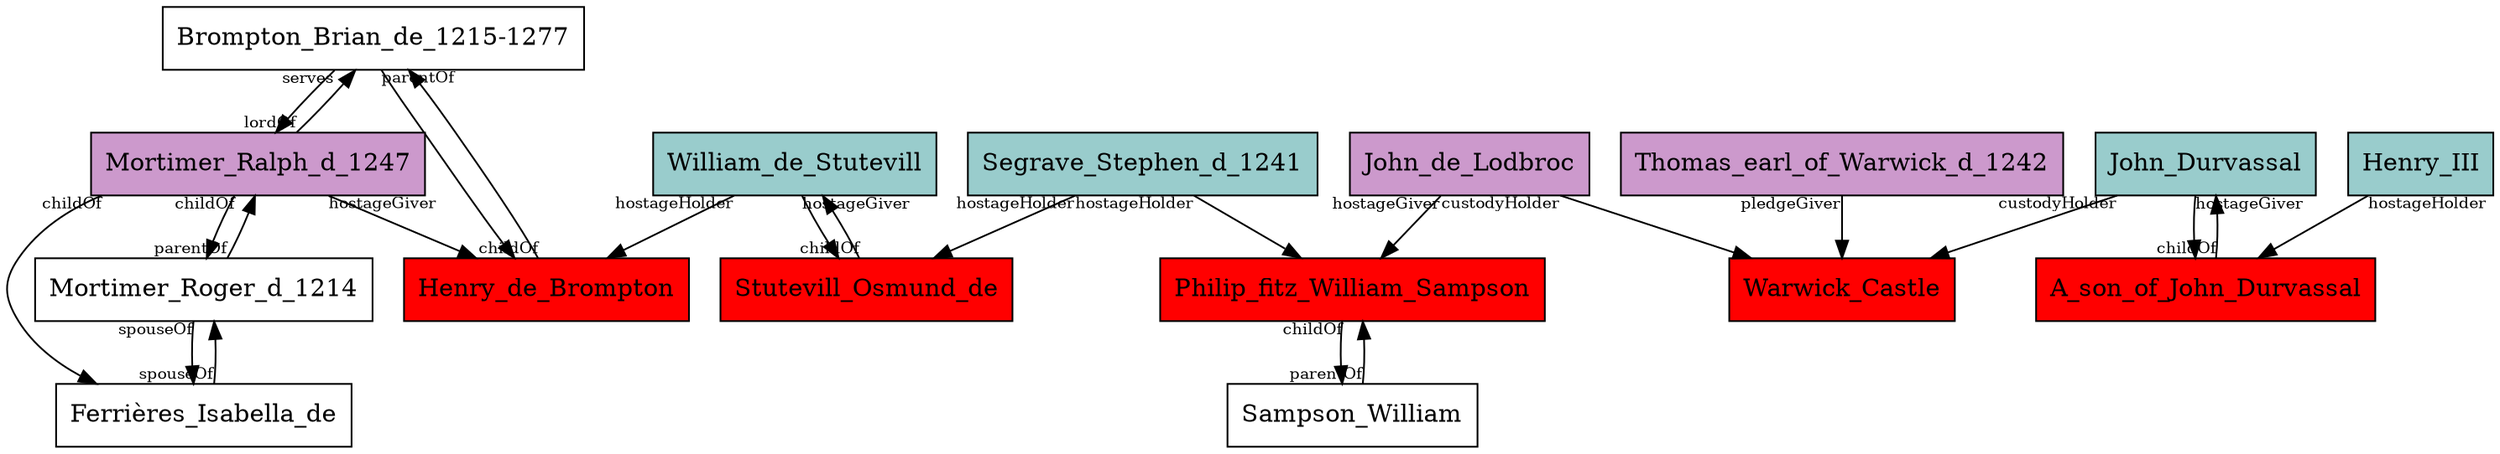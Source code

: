 strict digraph testgraph {
	graph [rankdir=TB];
	node [label="\N", shape=box];
	graph [bb="0,0,1240,252"];
	"Brompton_Brian_de_1215-1277" [label="Brompton_Brian_de_1215-1277", pos="184,234", width="2.83", height="0.50"];
	Henry_de_Brompton [label=Henry_de_Brompton, style=filled, fillcolor=red, focus=True, pos="269,90", width="1.92", height="0.50"];
	Mortimer_Ralph_d_1247 [label=Mortimer_Ralph_d_1247, style=filled, fillcolor="#cc99cc", rdfprop=hostageGiver, pos="112,162", width="2.25", height="0.50"];
	Stutevill_Osmund_de [label=Stutevill_Osmund_de, style=filled, fillcolor=red, pos="425,90", width="1.92", height="0.50"];
	William_de_Stutevill [label=William_de_Stutevill, style=filled, fillcolor="#99cccc", rdfprop=hostageGiver, pos="399,162", width="1.86", height="0.50"];
	Segrave_Stephen_d_1241 [label=Segrave_Stephen_d_1241, style=filled, fillcolor="#99cccc", rdfprop=hostageHolder, pos="567,162", width="2.31", height="0.50"];
	Philip_fitz_William_Sampson [label=Philip_fitz_William_Sampson, style=filled, fillcolor=red, pos="627,90", width="2.56", height="0.50"];
	Sampson_William [label=Sampson_William, pos="627,18", width="1.67", height="0.50"];
	Warwick_Castle [label=Warwick_Castle, style=filled, fillcolor=red, focus=True, pos="917,90", width="1.53", height="0.50"];
	Thomas_earl_of_Warwick_d_1242 [label=Thomas_earl_of_Warwick_d_1242, style=filled, fillcolor="#cc99cc", rdfprop=pledgeGiver, pos="917,162", width="3.03", height="0.50"];
	John_de_Lodbroc [label=John_de_Lodbroc, style=filled, fillcolor="#cc99cc", rdfprop=custodyHolder, pos="729,162", width="1.69", height="0.50"];
	John_Durvassal [label=John_Durvassal, style=filled, fillcolor="#99cccc", rdfprop=custodyHolder, pos="1097,162", width="1.47", height="0.50"];
	Ferrières_Isabella_de [label=Ferrières_Isabella_de, pos="99,18", width="1.92", height="0.50"];
	Mortimer_Roger_d_1214 [label=Mortimer_Roger_d_1214, pos="99,90", width="2.31", height="0.50"];
	Henry_III [label=Henry_III, style=filled, fillcolor="#99cccc", pos="1204,162", width="1.00", height="0.50"];
	A_son_of_John_Durvassal [label=A_son_of_John_Durvassal, style=filled, fillcolor=red, focus=True, pos="1097,90", width="2.33", height="0.50"];
	"Brompton_Brian_de_1215-1277" -> Henry_de_Brompton [taillabel=parentOf, fontsize="9pt", pos="e,254,108 190,216 203,191 229,146 248,116", tail_lp="191,206"];
	"Brompton_Brian_de_1215-1277" -> Mortimer_Ralph_d_1247 [taillabel=serves, fontsize="9pt", pos="e,124,180 160,216 151,207 140,197 131,188", tail_lp="151,213"];
	Stutevill_Osmund_de -> William_de_Stutevill [taillabel=childOf, fontsize="9pt", pos="e,412,144 424,108 423,116 419,126 416,135", tail_lp="427,118"];
	William_de_Stutevill -> Stutevill_Osmund_de [taillabel=hostageGiver, fontsize="9pt", pos="e,413,108 400,144 402,136 405,126 409,117", tail_lp="398,134"];
	Segrave_Stephen_d_1241 -> Stutevill_Osmund_de [taillabel=hostageHolder, fontsize="9pt", pos="e,460,108 531,144 512,134 489,123 469,113", tail_lp="521,144"];
	Philip_fitz_William_Sampson -> Sampson_William [taillabel=childOf, fontsize="9pt", pos="e,621,36 621,72 620,64 620,55 620,46", tail_lp="616,63"];
	Thomas_earl_of_Warwick_d_1242 -> Warwick_Castle [taillabel=pledgeGiver, fontsize="9pt", pos="e,917,108 917,144 917,136 917,127 917,118", tail_lp="913,135"];
	John_de_Lodbroc -> Warwick_Castle [taillabel=custodyHolder, fontsize="9pt", pos="e,870,108 776,144 802,134 833,122 861,112", tail_lp="783,137"];
	John_Durvassal -> Warwick_Castle [taillabel=custodyHolder, fontsize="9pt", pos="e,962,108 1052,144 1027,134 997,122 971,112", tail_lp="1042,145"];
	Mortimer_Ralph_d_1247 -> Henry_de_Brompton [taillabel=hostageGiver, fontsize="9pt", pos="e,230,108 152,144 173,134 199,122 221,112", tail_lp="158,136"];
	William_de_Stutevill -> Henry_de_Brompton [taillabel=hostageHolder, fontsize="9pt", pos="e,301,108 366,144 349,135 328,123 310,113", tail_lp="356,143"];
	Henry_de_Brompton -> "Brompton_Brian_de_1215-1277" [taillabel=childOf, fontsize="9pt", pos="e,199,216 263,108 250,133 224,178 205,208", tail_lp="262,118"];
	Sampson_William -> Philip_fitz_William_Sampson [taillabel=parentOf, fontsize="9pt", pos="e,633,72 633,36 634,44 634,53 634,62", tail_lp="638,45"];
	Ferrières_Isabella_de -> Mortimer_Roger_d_1214 [taillabel=spouseOf, fontsize="9pt", pos="e,105,72 105,36 106,44 106,53 106,62", tail_lp="110,45"];
	John_de_Lodbroc -> Philip_fitz_William_Sampson [taillabel=hostageGiver, fontsize="9pt", pos="e,652,108 703,144 691,135 675,124 661,114", tail_lp="693,142"];
	Segrave_Stephen_d_1241 -> Philip_fitz_William_Sampson [taillabel=hostageHolder, fontsize="9pt", pos="e,612,108 582,144 589,135 598,125 605,116", tail_lp="584,134"];
	John_Durvassal -> A_son_of_John_Durvassal [taillabel=hostageGiver, fontsize="9pt", pos="e,1091,108 1091,144 1090,136 1090,127 1090,118", tail_lp="1086,135"];
	Henry_III -> A_son_of_John_Durvassal [taillabel=hostageHolder, fontsize="9pt", pos="e,1124,108 1177,144 1164,135 1147,124 1133,114", tail_lp="1167,142"];
	Mortimer_Roger_d_1214 -> Mortimer_Ralph_d_1247 [taillabel=parentOf, fontsize="9pt", pos="e,115,144 108,108 110,116 112,125 114,134", tail_lp="114,116"];
	Mortimer_Roger_d_1214 -> Ferrières_Isabella_de [taillabel=spouseOf, fontsize="9pt", pos="e,93,36 93,72 92,64 92,55 92,46", tail_lp="88,63"];
	Mortimer_Ralph_d_1247 -> Mortimer_Roger_d_1214 [taillabel=childOf, fontsize="9pt", pos="e,96,108 103,144 101,136 99,127 97,118", tail_lp="97,136"];
	Mortimer_Ralph_d_1247 -> Ferrières_Isabella_de [taillabel=childOf, fontsize="9pt", pos="e,47,36 51,144 34,136 17,124 7,108 -1,94 0,85 7,72 14,59 26,49 38,41", tail_lp="41,144"];
	Mortimer_Ralph_d_1247 -> "Brompton_Brian_de_1215-1277" [taillabel=lordOf, fontsize="9pt", pos="e,172,216 136,180 145,189 156,199 165,208", tail_lp="145,183"];
	A_son_of_John_Durvassal -> John_Durvassal [taillabel=childOf, fontsize="9pt", pos="e,1103,144 1103,108 1104,116 1104,125 1104,134", tail_lp="1108,117"];
}
